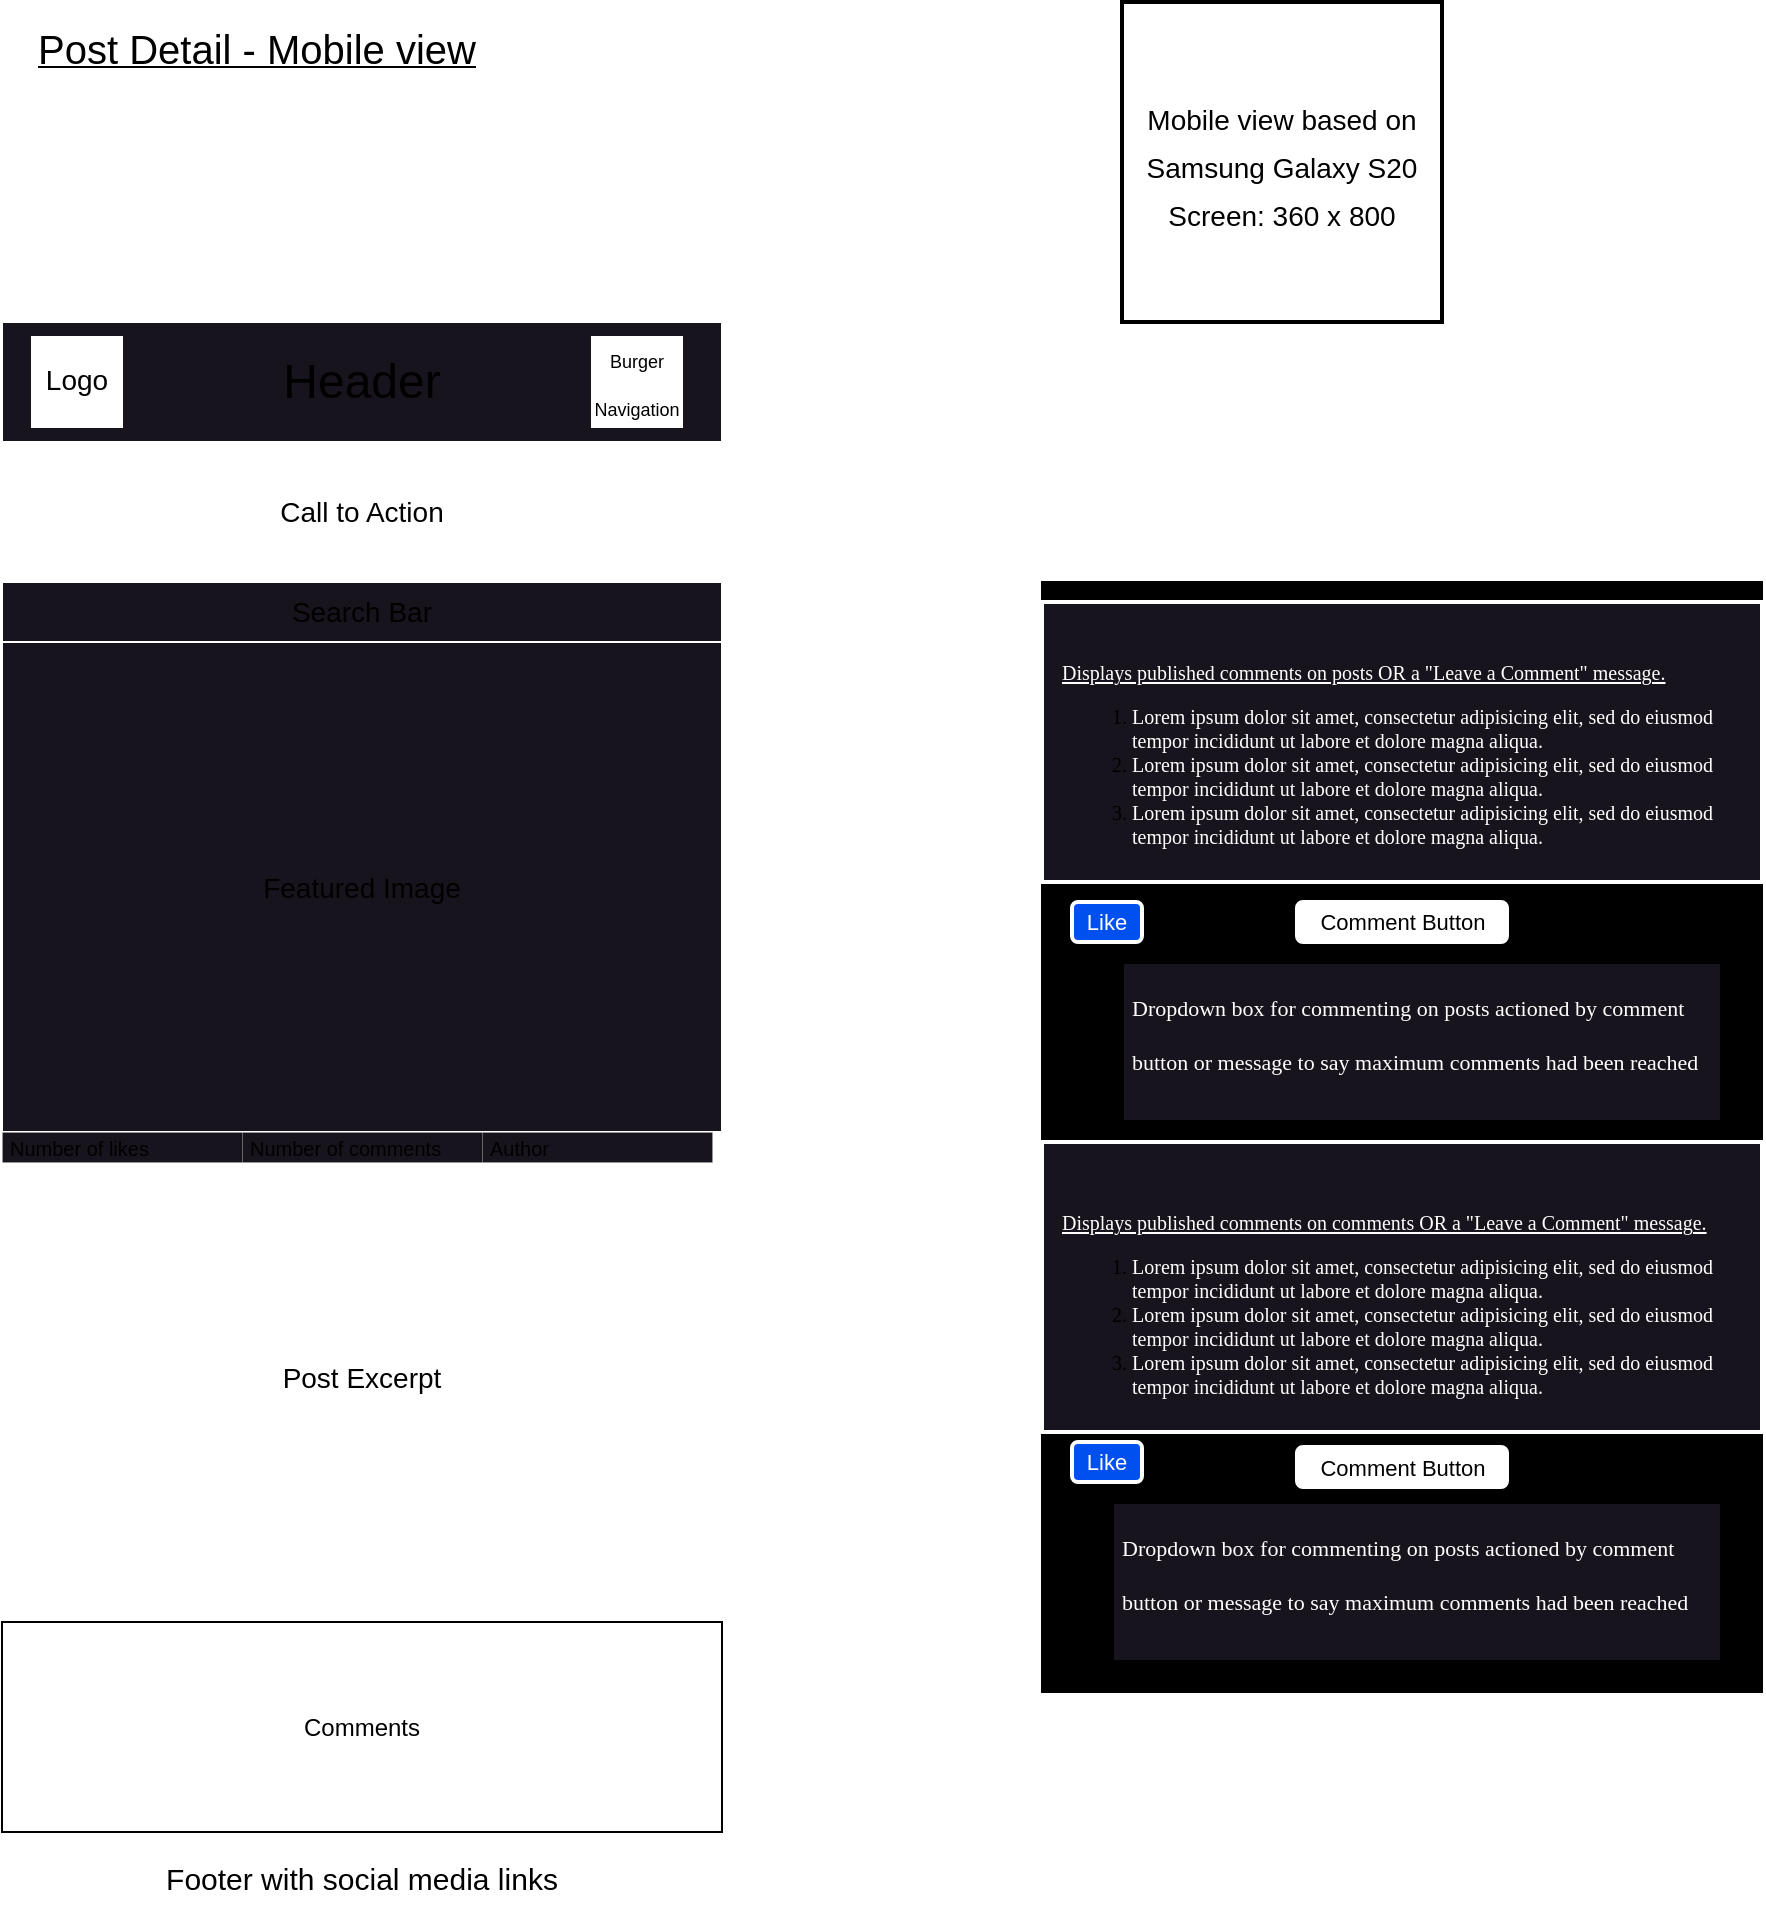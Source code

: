 <mxfile>
    <diagram id="5pHp6l1Uz-cJNWnu8SsC" name="Page-1">
        <mxGraphModel dx="2541" dy="713" grid="1" gridSize="5" guides="1" tooltips="1" connect="1" arrows="1" fold="1" page="1" pageScale="1" pageWidth="1169" pageHeight="827" math="0" shadow="0">
            <root>
                <mxCell id="0"/>
                <mxCell id="1" parent="0"/>
                <mxCell id="16" value="" style="rounded=0;whiteSpace=wrap;html=1;verticalAlign=bottom;movable=0;resizable=0;rotatable=0;deletable=0;editable=0;connectable=0;fillColor=#000000;strokeColor=#FFFFFF;" vertex="1" parent="1">
                    <mxGeometry x="-1060" y="200" width="360" height="800" as="geometry"/>
                </mxCell>
                <mxCell id="17" value="Call to Action" style="rounded=0;whiteSpace=wrap;html=1;fontSize=14;movable=0;resizable=0;rotatable=0;deletable=0;editable=0;connectable=0;strokeColor=#FFFFFF;" vertex="1" parent="1">
                    <mxGeometry x="-1060" y="260" width="360" height="70" as="geometry"/>
                </mxCell>
                <mxCell id="18" value="&lt;font style=&quot;font-size: 15px;&quot;&gt;Footer with social media links&lt;/font&gt;" style="rounded=0;whiteSpace=wrap;html=1;fontSize=15;movable=0;resizable=0;rotatable=0;deletable=0;editable=0;connectable=0;strokeColor=#FFFFFF;" vertex="1" parent="1">
                    <mxGeometry x="-1060" y="955" width="360" height="45" as="geometry"/>
                </mxCell>
                <mxCell id="19" value="Header" style="rounded=0;whiteSpace=wrap;html=1;fontSize=24;fillColor=#18141D;movable=0;resizable=0;rotatable=0;deletable=0;editable=0;connectable=0;strokeColor=#FFFFFF;flipV=1;" vertex="1" parent="1">
                    <mxGeometry x="-1060" y="200" width="360" height="60" as="geometry"/>
                </mxCell>
                <mxCell id="20" value="&lt;font style=&quot;font-size: 9px;&quot;&gt;Burger Navigation&lt;/font&gt;" style="whiteSpace=wrap;html=1;aspect=fixed;fontSize=20;verticalAlign=bottom;gradientColor=none;fillColor=default;strokeWidth=1;horizontal=1;labelPosition=center;verticalLabelPosition=middle;align=center;movable=0;resizable=0;rotatable=0;deletable=0;editable=0;connectable=0;fontFamily=Helvetica;strokeColor=#FFFFFF;spacing=1;flipV=1;" vertex="1" parent="1">
                    <mxGeometry x="-765" y="207.5" width="45" height="45" as="geometry"/>
                </mxCell>
                <mxCell id="21" value="&lt;font style=&quot;font-size: 14px;&quot;&gt;Logo&lt;/font&gt;" style="whiteSpace=wrap;html=1;aspect=fixed;fontSize=24;verticalAlign=bottom;gradientColor=none;fillColor=default;strokeWidth=1;horizontal=1;labelPosition=center;verticalLabelPosition=middle;align=center;movable=0;resizable=0;rotatable=0;deletable=0;editable=0;connectable=0;strokeColor=#FFFFFF;spacing=12;flipV=1;" vertex="1" parent="1">
                    <mxGeometry x="-1045" y="207.5" width="45" height="45" as="geometry"/>
                </mxCell>
                <mxCell id="22" value="&lt;font style=&quot;font-size: 14px;&quot;&gt;Post Excerpt&lt;/font&gt;" style="rounded=0;whiteSpace=wrap;html=1;strokeColor=#FFFFFF;fontFamily=Helvetica;fontSize=11;fontColor=default;fillColor=default;movable=0;resizable=0;rotatable=0;deletable=0;editable=0;connectable=0;" vertex="1" parent="1">
                    <mxGeometry x="-1060" y="605" width="360" height="245" as="geometry"/>
                </mxCell>
                <mxCell id="23" value="&lt;font style=&quot;font-size: 20px;&quot;&gt;Post Detail - Mobile view&lt;/font&gt;" style="text;html=1;strokeColor=#FFFFFF;fillColor=default;align=center;verticalAlign=middle;whiteSpace=wrap;rounded=0;fontFamily=Helvetica;fontSize=10;fontStyle=4;strokeWidth=2;movable=0;resizable=0;rotatable=0;deletable=0;editable=0;connectable=0;flipV=1;" vertex="1" parent="1">
                    <mxGeometry x="-1060" y="40" width="255" height="45" as="geometry"/>
                </mxCell>
                <mxCell id="24" value="&lt;span style=&quot;font-size: 14px;&quot;&gt;Mobile view based on Samsung Galaxy S20 Screen: 360 x 800&lt;/span&gt;" style="text;html=1;strokeColor=default;fillColor=default;align=center;verticalAlign=middle;whiteSpace=wrap;rounded=0;fontFamily=Helvetica;fontSize=20;fontColor=default;strokeWidth=2;movable=0;resizable=0;rotatable=0;deletable=0;editable=0;connectable=0;flipV=1;" vertex="1" parent="1">
                    <mxGeometry x="-500" y="40" width="160" height="160" as="geometry"/>
                </mxCell>
                <mxCell id="25" value="&lt;font style=&quot;font-size: 14px;&quot;&gt;Featured Image&lt;/font&gt;" style="rounded=0;whiteSpace=wrap;html=1;fillColor=#18141D;strokeColor=#FFFFFF;movable=0;resizable=0;rotatable=0;deletable=0;editable=0;connectable=0;" vertex="1" parent="1">
                    <mxGeometry x="-1060" y="360" width="360" height="245" as="geometry"/>
                </mxCell>
                <mxCell id="26" value="Author" style="rounded=0;whiteSpace=wrap;html=1;strokeColor=#FFFFFF;strokeWidth=0;fontSize=10;fillColor=#18141D;align=left;spacingLeft=2;verticalAlign=middle;movable=0;resizable=0;rotatable=0;deletable=0;editable=0;connectable=0;" vertex="1" parent="1">
                    <mxGeometry x="-820" y="605" width="115" height="15" as="geometry"/>
                </mxCell>
                <mxCell id="27" value="Number of likes" style="rounded=0;whiteSpace=wrap;html=1;strokeColor=#FFFFFF;strokeWidth=0;fontSize=10;fillColor=#18141D;align=left;spacingLeft=2;verticalAlign=middle;movable=0;resizable=0;rotatable=0;deletable=0;editable=0;connectable=0;" vertex="1" parent="1">
                    <mxGeometry x="-1060" y="605" width="120" height="15" as="geometry"/>
                </mxCell>
                <mxCell id="28" value="Number of comments" style="rounded=0;whiteSpace=wrap;html=1;strokeColor=#FFFFFF;strokeWidth=0;fontSize=10;fillColor=#18141D;align=left;spacingLeft=2;verticalAlign=middle;movable=0;resizable=0;rotatable=0;deletable=0;editable=0;connectable=0;" vertex="1" parent="1">
                    <mxGeometry x="-940" y="605" width="120" height="15" as="geometry"/>
                </mxCell>
                <mxCell id="29" value="&lt;font style=&quot;font-size: 14px;&quot;&gt;Search Bar&lt;/font&gt;" style="rounded=0;whiteSpace=wrap;html=1;strokeColor=#FFFFFF;fontSize=9;fillColor=#18141D;movable=0;resizable=0;rotatable=0;deletable=0;editable=0;connectable=0;" vertex="1" parent="1">
                    <mxGeometry x="-1060" y="330" width="360" height="30" as="geometry"/>
                </mxCell>
                <mxCell id="32" value="Comments" style="rounded=0;whiteSpace=wrap;html=1;movable=0;resizable=0;rotatable=0;deletable=0;editable=0;connectable=0;" vertex="1" parent="1">
                    <mxGeometry x="-1060" y="850" width="360" height="105" as="geometry"/>
                </mxCell>
                <mxCell id="34" value="" style="rounded=0;whiteSpace=wrap;html=1;fillColor=#000000;fontSize=15;movable=0;resizable=0;rotatable=0;deletable=0;editable=0;connectable=0;" vertex="1" parent="1">
                    <mxGeometry x="-540" y="330" width="360" height="555" as="geometry"/>
                </mxCell>
                <mxCell id="50" value="&lt;div style=&quot;font-size: 10px;&quot;&gt;&lt;font color=&quot;#ffffff&quot; style=&quot;font-size: 10px;&quot;&gt;&amp;nbsp; &lt;u style=&quot;&quot;&gt;Displays published comments on posts OR a &quot;Leave a Comment&quot; message.&lt;/u&gt;&lt;/font&gt;&lt;/div&gt;&lt;p style=&quot;font-size: 10px;&quot;&gt;&lt;/p&gt;&lt;ol style=&quot;font-size: 10px;&quot;&gt;&lt;li style=&quot;&quot;&gt;&lt;font color=&quot;#ffffff&quot; style=&quot;font-size: 10px;&quot;&gt;Lorem ipsum dolor sit amet, consectetur adipisicing elit, sed do eiusmod tempor incididunt ut labore et dolore magna aliqua.&lt;/font&gt;&lt;/li&gt;&lt;li style=&quot;&quot;&gt;&lt;font style=&quot;font-size: 10px;&quot; color=&quot;#ffffff&quot;&gt;Lorem ipsum dolor sit amet, consectetur adipisicing elit, sed do eiusmod tempor incididunt ut labore et dolore magna aliqua.&lt;/font&gt;&lt;/li&gt;&lt;li style=&quot;&quot;&gt;&lt;font style=&quot;font-size: 10px;&quot; color=&quot;#ffffff&quot;&gt;Lorem ipsum dolor sit amet, consectetur adipisicing elit, sed do eiusmod tempor incididunt ut labore et dolore magna aliqua.&lt;/font&gt;&lt;/li&gt;&lt;/ol&gt;&lt;p style=&quot;font-size: 11px;&quot;&gt;&lt;/p&gt;" style="text;html=1;strokeColor=#FFFFFF;fillColor=#18141D;spacing=5;spacingTop=-20;whiteSpace=wrap;overflow=hidden;rounded=0;strokeWidth=2;fontSize=11;verticalAlign=bottom;fontFamily=Comic Sans MS;movable=0;resizable=0;rotatable=0;deletable=0;editable=0;connectable=0;" vertex="1" parent="1">
                    <mxGeometry x="-540" y="340" width="360" height="140" as="geometry"/>
                </mxCell>
                <mxCell id="51" value="&lt;font style=&quot;font-size: 11px;&quot;&gt;Like&lt;/font&gt;" style="rounded=1;whiteSpace=wrap;html=1;strokeColor=#FFFFFF;strokeWidth=2;fontSize=11;fillColor=#0050ef;fontColor=#ffffff;verticalAlign=middle;movable=0;resizable=0;rotatable=0;deletable=0;editable=0;connectable=0;" vertex="1" parent="1">
                    <mxGeometry x="-525" y="490" width="35" height="20" as="geometry"/>
                </mxCell>
                <mxCell id="52" value="&lt;font style=&quot;font-size: 9px;&quot;&gt;Likes Count&lt;/font&gt;" style="text;html=1;strokeColor=none;fillColor=none;align=center;verticalAlign=middle;whiteSpace=wrap;rounded=0;strokeWidth=2;fontSize=15;movable=0;resizable=0;rotatable=0;deletable=0;editable=0;connectable=0;" vertex="1" parent="1">
                    <mxGeometry x="-470" y="488.75" width="40" height="22.5" as="geometry"/>
                </mxCell>
                <mxCell id="53" value="Comment Button" style="rounded=1;whiteSpace=wrap;html=1;strokeColor=#FFFFFF;strokeWidth=2;fontSize=11;movable=0;resizable=0;rotatable=0;deletable=0;editable=0;connectable=0;" vertex="1" parent="1">
                    <mxGeometry x="-412.5" y="490" width="105" height="20" as="geometry"/>
                </mxCell>
                <mxCell id="56" value="&lt;div style=&quot;font-size: 10px;&quot;&gt;&lt;font color=&quot;#ffffff&quot; style=&quot;font-size: 10px;&quot;&gt;&amp;nbsp; &lt;u style=&quot;&quot;&gt;Displays published comments on comments OR a &quot;Leave a Comment&quot; message.&lt;/u&gt;&lt;/font&gt;&lt;/div&gt;&lt;p style=&quot;font-size: 10px;&quot;&gt;&lt;/p&gt;&lt;ol style=&quot;font-size: 10px;&quot;&gt;&lt;li style=&quot;&quot;&gt;&lt;font color=&quot;#ffffff&quot; style=&quot;font-size: 10px;&quot;&gt;Lorem ipsum dolor sit amet, consectetur adipisicing elit, sed do eiusmod tempor incididunt ut labore et dolore magna aliqua.&lt;/font&gt;&lt;/li&gt;&lt;li style=&quot;&quot;&gt;&lt;font style=&quot;font-size: 10px;&quot; color=&quot;#ffffff&quot;&gt;Lorem ipsum dolor sit amet, consectetur adipisicing elit, sed do eiusmod tempor incididunt ut labore et dolore magna aliqua.&lt;/font&gt;&lt;/li&gt;&lt;li style=&quot;&quot;&gt;&lt;font style=&quot;font-size: 10px;&quot; color=&quot;#ffffff&quot;&gt;Lorem ipsum dolor sit amet, consectetur adipisicing elit, sed do eiusmod tempor incididunt ut labore et dolore magna aliqua.&lt;/font&gt;&lt;/li&gt;&lt;/ol&gt;&lt;p style=&quot;font-size: 11px;&quot;&gt;&lt;/p&gt;" style="text;html=1;strokeColor=#FFFFFF;fillColor=#18141D;spacing=5;spacingTop=-20;whiteSpace=wrap;overflow=hidden;rounded=0;strokeWidth=2;fontSize=11;verticalAlign=bottom;fontFamily=Comic Sans MS;movable=0;resizable=0;rotatable=0;deletable=0;editable=0;connectable=0;" vertex="1" parent="1">
                    <mxGeometry x="-540" y="610" width="360" height="145" as="geometry"/>
                </mxCell>
                <mxCell id="57" value="&lt;h1&gt;&lt;span style=&quot;color: rgb(255, 255, 255); font-family: &amp;quot;Comic Sans MS&amp;quot;; font-size: 11px; font-weight: 400;&quot;&gt;Dropdown box for commenting on posts actioned by comment button or message to say maximum comments had been reached&lt;/span&gt;&lt;br&gt;&lt;/h1&gt;" style="text;html=1;strokeColor=default;fillColor=#18141D;spacing=5;spacingTop=-20;whiteSpace=wrap;overflow=hidden;rounded=0;fontSize=11;verticalAlign=bottom;strokeWidth=2;movable=0;resizable=0;rotatable=0;deletable=0;editable=0;connectable=0;" vertex="1" parent="1">
                    <mxGeometry x="-500" y="520" width="300" height="80" as="geometry"/>
                </mxCell>
                <mxCell id="58" value="&lt;font style=&quot;font-size: 11px;&quot;&gt;Like&lt;/font&gt;" style="rounded=1;whiteSpace=wrap;html=1;strokeColor=#FFFFFF;strokeWidth=2;fontSize=11;fillColor=#0050ef;fontColor=#ffffff;verticalAlign=middle;movable=0;resizable=0;rotatable=0;deletable=0;editable=0;connectable=0;" vertex="1" parent="1">
                    <mxGeometry x="-525" y="760" width="35" height="20" as="geometry"/>
                </mxCell>
                <mxCell id="59" value="&lt;font style=&quot;font-size: 9px;&quot;&gt;Likes Count&lt;/font&gt;" style="text;html=1;strokeColor=none;fillColor=none;align=center;verticalAlign=middle;whiteSpace=wrap;rounded=0;strokeWidth=2;fontSize=15;movable=0;resizable=0;rotatable=0;deletable=0;editable=0;connectable=0;" vertex="1" parent="1">
                    <mxGeometry x="-470" y="760" width="40" height="22.5" as="geometry"/>
                </mxCell>
                <mxCell id="60" value="Comment Button" style="rounded=1;whiteSpace=wrap;html=1;strokeColor=#FFFFFF;strokeWidth=2;fontSize=11;movable=0;resizable=0;rotatable=0;deletable=0;editable=0;connectable=0;" vertex="1" parent="1">
                    <mxGeometry x="-412.5" y="762.5" width="105" height="20" as="geometry"/>
                </mxCell>
                <mxCell id="62" value="&lt;h1&gt;&lt;span style=&quot;color: rgb(255, 255, 255); font-family: &amp;quot;Comic Sans MS&amp;quot;; font-size: 11px; font-weight: 400;&quot;&gt;Dropdown box for commenting on posts actioned by comment button or message to say maximum comments had been reached&lt;/span&gt;&lt;br&gt;&lt;/h1&gt;" style="text;html=1;strokeColor=default;fillColor=#18141D;spacing=5;spacingTop=-20;whiteSpace=wrap;overflow=hidden;rounded=0;fontSize=11;verticalAlign=bottom;strokeWidth=2;movable=0;resizable=0;rotatable=0;deletable=0;editable=0;connectable=0;" vertex="1" parent="1">
                    <mxGeometry x="-505" y="790" width="305" height="80" as="geometry"/>
                </mxCell>
            </root>
        </mxGraphModel>
    </diagram>
</mxfile>